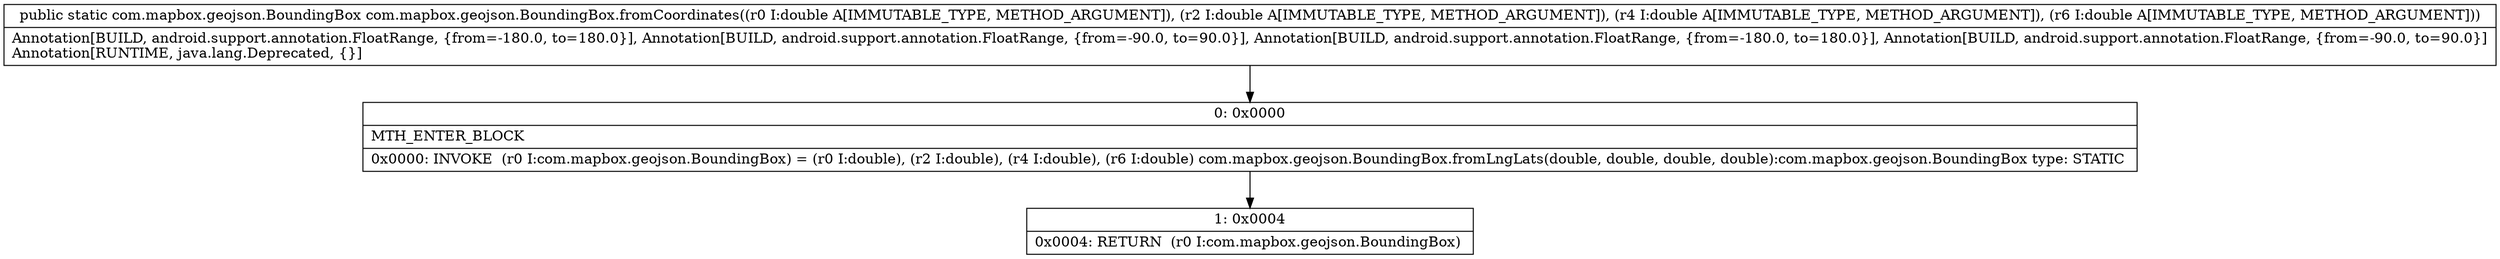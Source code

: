 digraph "CFG forcom.mapbox.geojson.BoundingBox.fromCoordinates(DDDD)Lcom\/mapbox\/geojson\/BoundingBox;" {
Node_0 [shape=record,label="{0\:\ 0x0000|MTH_ENTER_BLOCK\l|0x0000: INVOKE  (r0 I:com.mapbox.geojson.BoundingBox) = (r0 I:double), (r2 I:double), (r4 I:double), (r6 I:double) com.mapbox.geojson.BoundingBox.fromLngLats(double, double, double, double):com.mapbox.geojson.BoundingBox type: STATIC \l}"];
Node_1 [shape=record,label="{1\:\ 0x0004|0x0004: RETURN  (r0 I:com.mapbox.geojson.BoundingBox) \l}"];
MethodNode[shape=record,label="{public static com.mapbox.geojson.BoundingBox com.mapbox.geojson.BoundingBox.fromCoordinates((r0 I:double A[IMMUTABLE_TYPE, METHOD_ARGUMENT]), (r2 I:double A[IMMUTABLE_TYPE, METHOD_ARGUMENT]), (r4 I:double A[IMMUTABLE_TYPE, METHOD_ARGUMENT]), (r6 I:double A[IMMUTABLE_TYPE, METHOD_ARGUMENT]))  | Annotation[BUILD, android.support.annotation.FloatRange, \{from=\-180.0, to=180.0\}], Annotation[BUILD, android.support.annotation.FloatRange, \{from=\-90.0, to=90.0\}], Annotation[BUILD, android.support.annotation.FloatRange, \{from=\-180.0, to=180.0\}], Annotation[BUILD, android.support.annotation.FloatRange, \{from=\-90.0, to=90.0\}]\lAnnotation[RUNTIME, java.lang.Deprecated, \{\}]\l}"];
MethodNode -> Node_0;
Node_0 -> Node_1;
}

